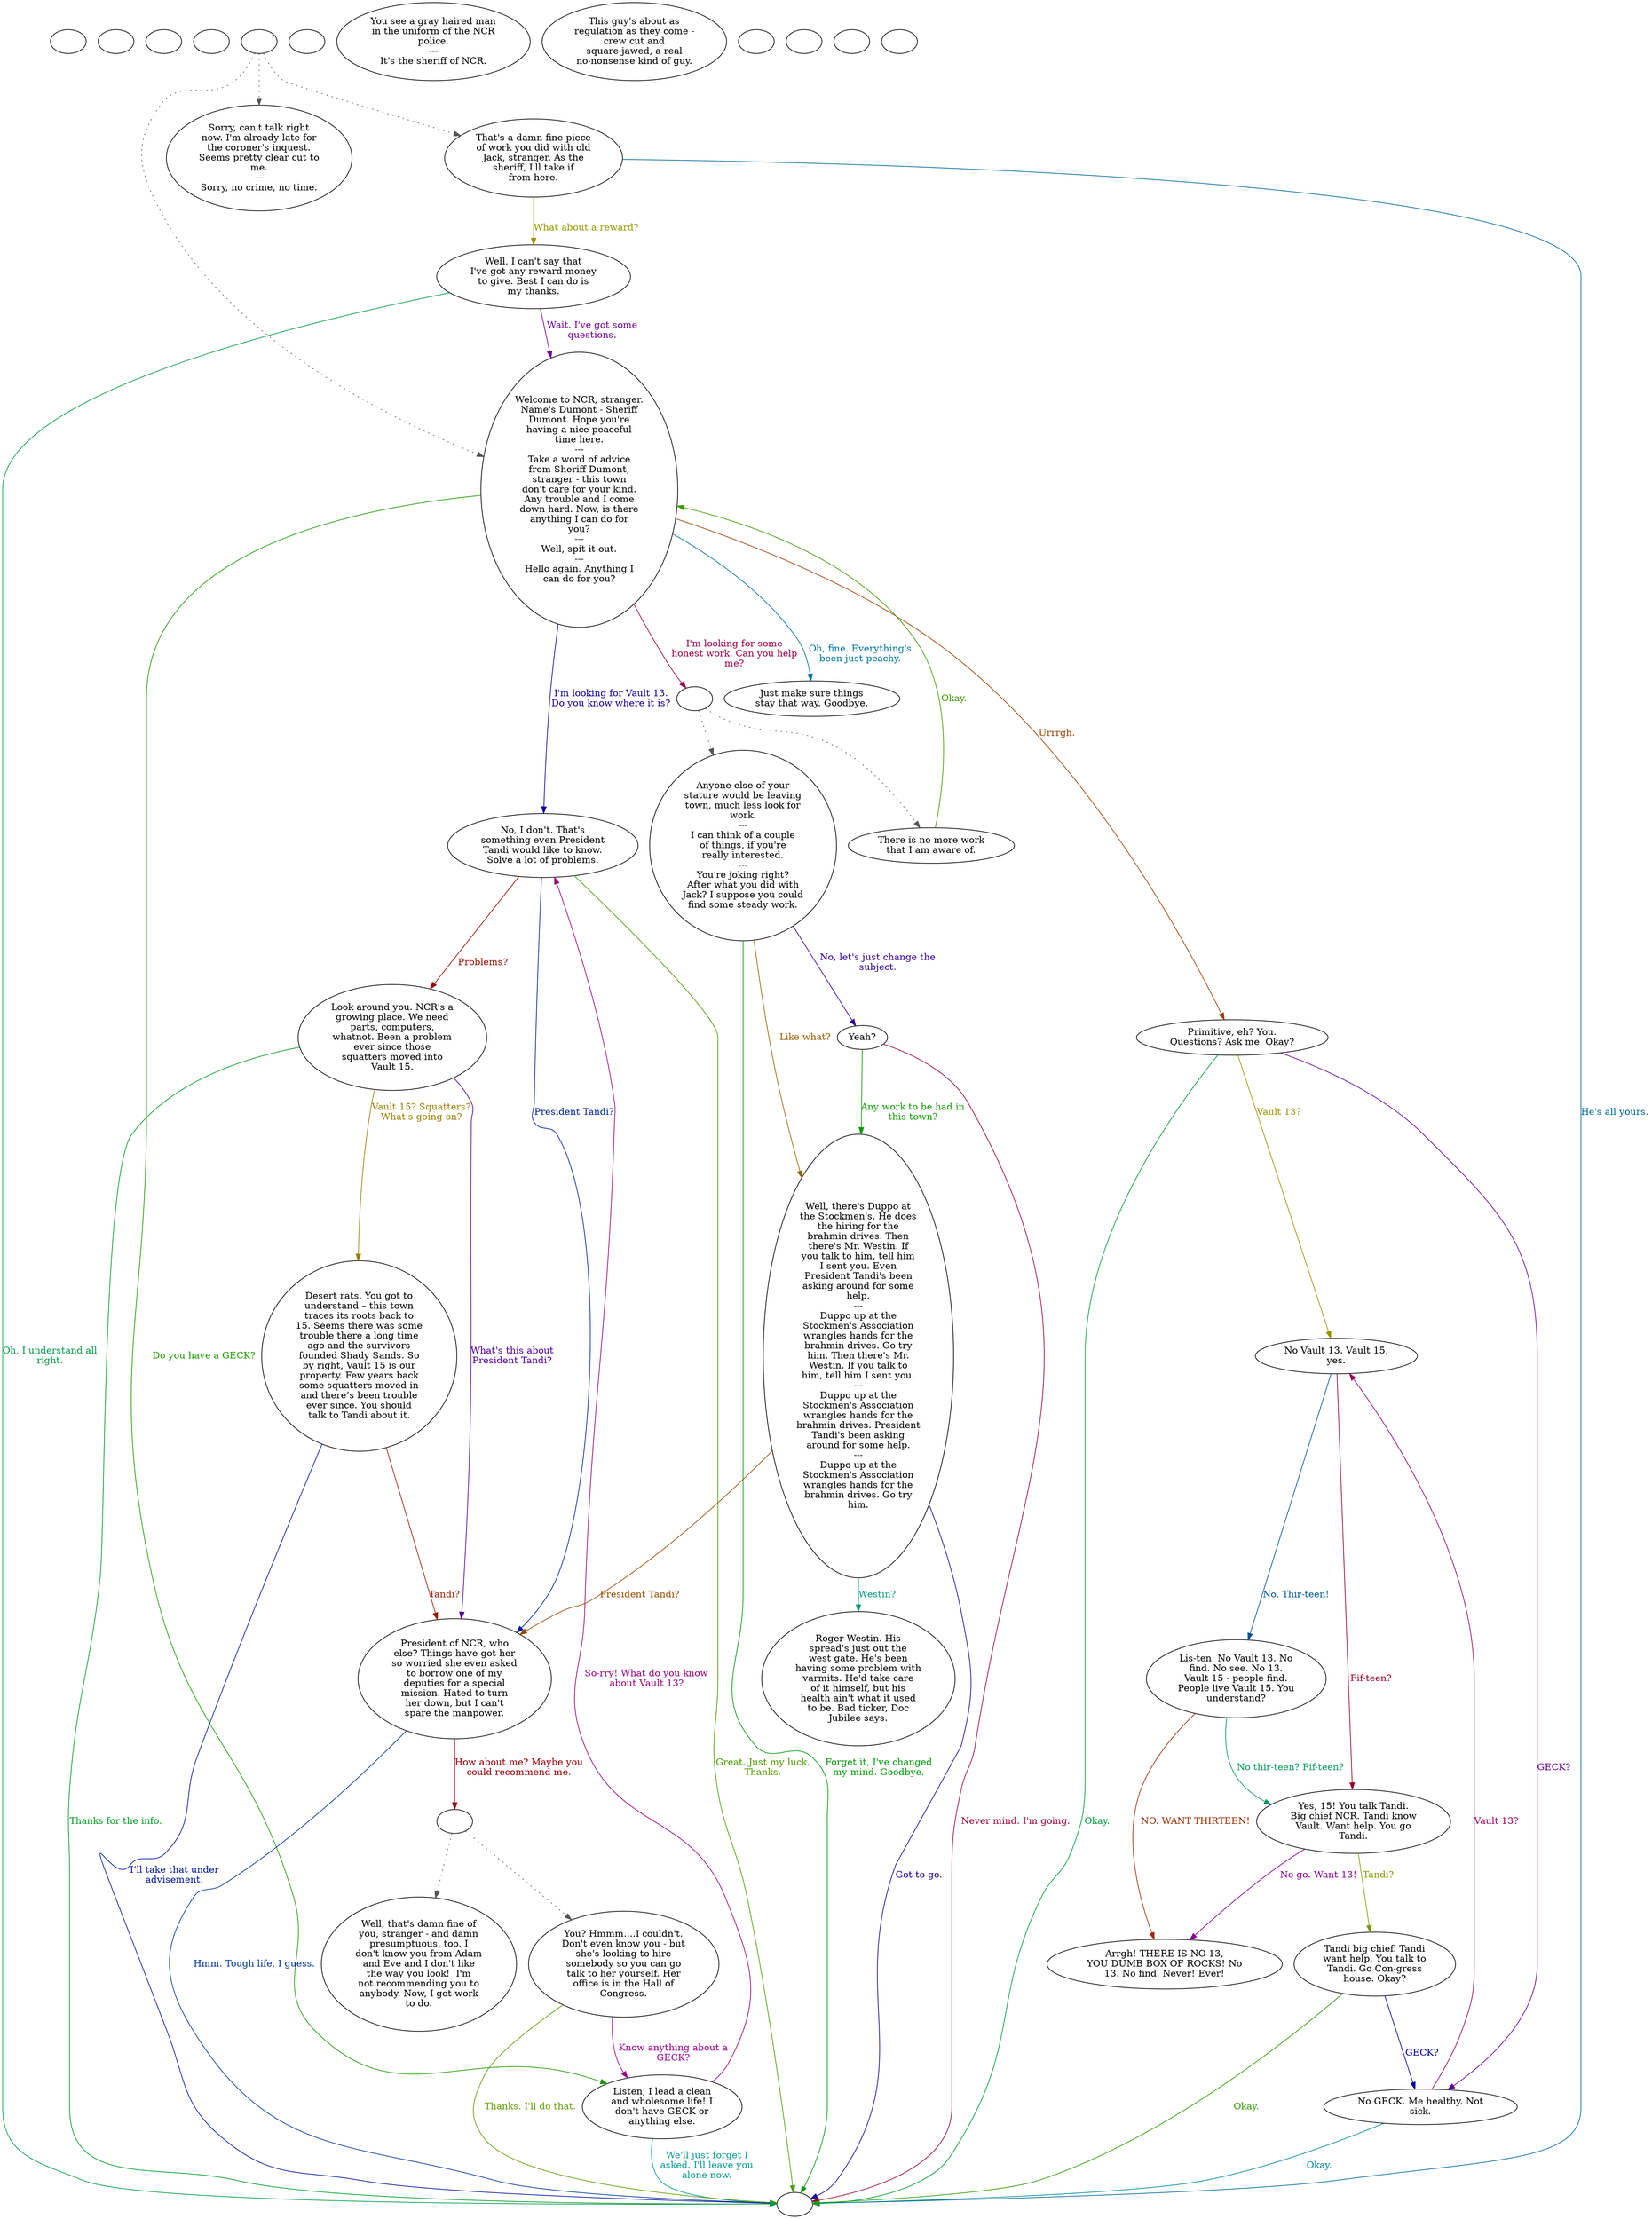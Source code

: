 digraph scsherif {
  "checkPartyMembersNearDoor" [style=filled       fillcolor="#FFFFFF"       color="#000000"]
  "checkPartyMembersNearDoor" [label=""]
  "start" [style=filled       fillcolor="#FFFFFF"       color="#000000"]
  "start" [label=""]
  "critter_p_proc" [style=filled       fillcolor="#FFFFFF"       color="#000000"]
  "critter_p_proc" [label=""]
  "pickup_p_proc" [style=filled       fillcolor="#FFFFFF"       color="#000000"]
  "pickup_p_proc" [label=""]
  "talk_p_proc" [style=filled       fillcolor="#FFFFFF"       color="#000000"]
  "talk_p_proc" -> "Node020" [style=dotted color="#555555"]
  "talk_p_proc" -> "Node022" [style=dotted color="#555555"]
  "talk_p_proc" -> "Node001" [style=dotted color="#555555"]
  "talk_p_proc" [label=""]
  "destroy_p_proc" [style=filled       fillcolor="#FFFFFF"       color="#000000"]
  "destroy_p_proc" [label=""]
  "look_at_p_proc" [style=filled       fillcolor="#FFFFFF"       color="#000000"]
  "look_at_p_proc" [label="You see a gray haired man\nin the uniform of the NCR\npolice.\n---\nIt's the sheriff of NCR."]
  "description_p_proc" [style=filled       fillcolor="#FFFFFF"       color="#000000"]
  "description_p_proc" [label="This guy's about as\nregulation as they come -\ncrew cut and\nsquare-jawed, a real\nno-nonsense kind of guy."]
  "use_skill_on_p_proc" [style=filled       fillcolor="#FFFFFF"       color="#000000"]
  "use_skill_on_p_proc" [label=""]
  "damage_p_proc" [style=filled       fillcolor="#FFFFFF"       color="#000000"]
  "damage_p_proc" [label=""]
  "map_enter_p_proc" [style=filled       fillcolor="#FFFFFF"       color="#000000"]
  "map_enter_p_proc" [label=""]
  "Node998" [style=filled       fillcolor="#FFFFFF"       color="#000000"]
  "Node998" [label=""]
  "Node999" [style=filled       fillcolor="#FFFFFF"       color="#000000"]
  "Node999" [label=""]
  "Node001" [style=filled       fillcolor="#FFFFFF"       color="#000000"]
  "Node001" [label="Welcome to NCR, stranger.\nName's Dumont - Sheriff\nDumont. Hope you're\nhaving a nice peaceful\ntime here.\n---\nTake a word of advice\nfrom Sheriff Dumont,\nstranger - this town\ndon't care for your kind.\nAny trouble and I come\ndown hard. Now, is there\nanything I can do for\nyou?\n---\nWell, spit it out.\n---\nHello again. Anything I\ncan do for you?"]
  "Node001" -> "Node002" [label="Urrrgh." color="#993F00" fontcolor="#993F00"]
  "Node001" -> "Node003" [label="I'm looking for Vault 13.\nDo you know where it is?" color="#130099" fontcolor="#130099"]
  "Node001" -> "Node004" [label="Do you have a GECK?" color="#1A9900" fontcolor="#1A9900"]
  "Node001" -> "Node524" [label="I'm looking for some\nhonest work. Can you help\nme?" color="#990047" fontcolor="#990047"]
  "Node001" -> "Node019" [label="Oh, fine. Everything's\nbeen just peachy." color="#007399" fontcolor="#007399"]
  "Node002" [style=filled       fillcolor="#FFFFFF"       color="#000000"]
  "Node002" [label="Primitive, eh? You.\nQuestions? Ask me. Okay?"]
  "Node002" -> "Node006" [label="Vault 13?" color="#999200" fontcolor="#999200"]
  "Node002" -> "Node011" [label="GECK?" color="#660099" fontcolor="#660099"]
  "Node002" -> "Node999" [label="Okay." color="#009939" fontcolor="#009939"]
  "Node003" [style=filled       fillcolor="#FFFFFF"       color="#000000"]
  "Node003" [label="No, I don't. That's\nsomething even President\nTandi would like to know.\nSolve a lot of problems."]
  "Node003" -> "Node012" [label="Problems?" color="#990C00" fontcolor="#990C00"]
  "Node003" -> "Node013" [label="President Tandi?" color="#002099" fontcolor="#002099"]
  "Node003" -> "Node999" [label="Great. Just my luck.\nThanks." color="#4D9900" fontcolor="#4D9900"]
  "Node004" [style=filled       fillcolor="#FFFFFF"       color="#000000"]
  "Node004" [label="Listen, I lead a clean\nand wholesome life! I\ndon't have GECK or\nanything else."]
  "Node004" -> "Node003" [label="So-rry! What do you know\nabout Vault 13?" color="#99007A" fontcolor="#99007A"]
  "Node004" -> "Node999" [label="We'll just forget I\nasked. I'll leave you\nalone now." color="#00998C" fontcolor="#00998C"]
  "Node005" [style=filled       fillcolor="#FFFFFF"       color="#000000"]
  "Node005" [label="Anyone else of your\nstature would be leaving\ntown, much less look for\nwork.\n---\nI can think of a couple\nof things, if you're\nreally interested.\n---\nYou're joking right?\nAfter what you did with\nJack? I suppose you could\nfind some steady work."]
  "Node005" -> "Node016" [label="Like what?" color="#995F00" fontcolor="#995F00"]
  "Node005" -> "Node018" [label="No, let's just change the\nsubject." color="#320099" fontcolor="#320099"]
  "Node005" -> "Node999" [label="Forget it, I've changed\nmy mind. Goodbye." color="#009906" fontcolor="#009906"]
  "Node006" [style=filled       fillcolor="#FFFFFF"       color="#000000"]
  "Node006" [label="No Vault 13. Vault 15,\nyes."]
  "Node006" -> "Node007" [label="Fif-teen?" color="#990027" fontcolor="#990027"]
  "Node006" -> "Node008" [label="No. Thir-teen!" color="#005499" fontcolor="#005499"]
  "Node007" [style=filled       fillcolor="#FFFFFF"       color="#000000"]
  "Node007" [label="Yes, 15! You talk Tandi.\nBig chief NCR. Tandi know\nVault. Want help. You go\nTandi."]
  "Node007" -> "Node010" [label="Tandi?" color="#809900" fontcolor="#809900"]
  "Node007" -> "Node009" [label="No go. Want 13!" color="#850099" fontcolor="#850099"]
  "Node008" [style=filled       fillcolor="#FFFFFF"       color="#000000"]
  "Node008" [label="Lis-ten. No Vault 13. No\nfind. No see. No 13.\nVault 15 - people find.\nPeople live Vault 15. You\nunderstand?"]
  "Node008" -> "Node007" [label="No thir-teen? Fif-teen?" color="#009959" fontcolor="#009959"]
  "Node008" -> "Node009" [label="NO. WANT THIRTEEN!" color="#992C00" fontcolor="#992C00"]
  "Node009" [style=filled       fillcolor="#FFFFFF"       color="#000000"]
  "Node009" [label="Arrgh! THERE IS NO 13,\nYOU DUMB BOX OF ROCKS! No\n13. No find. Never! Ever!"]
  "Node010" [style=filled       fillcolor="#FFFFFF"       color="#000000"]
  "Node010" [label="Tandi big chief. Tandi\nwant help. You talk to\nTandi. Go Con-gress\nhouse. Okay?"]
  "Node010" -> "Node011" [label="GECK?" color="#000199" fontcolor="#000199"]
  "Node010" -> "Node999" [label="Okay." color="#2D9900" fontcolor="#2D9900"]
  "Node011" [style=filled       fillcolor="#FFFFFF"       color="#000000"]
  "Node011" [label="No GECK. Me healthy. Not\nsick."]
  "Node011" -> "Node006" [label="Vault 13?" color="#99005A" fontcolor="#99005A"]
  "Node011" -> "Node999" [label="Okay." color="#008799" fontcolor="#008799"]
  "Node012" [style=filled       fillcolor="#FFFFFF"       color="#000000"]
  "Node012" [label="Look around you. NCR's a\ngrowing place. We need\nparts, computers,\nwhatnot. Been a problem\never since those\nsquatters moved into\nVault 15."]
  "Node012" -> "Node023" [label="Vault 15? Squatters?\nWhat's going on?" color="#997F00" fontcolor="#997F00"]
  "Node012" -> "Node013" [label="What's this about\nPresident Tandi?" color="#520099" fontcolor="#520099"]
  "Node012" -> "Node999" [label="Thanks for the info." color="#009925" fontcolor="#009925"]
  "Node013" [style=filled       fillcolor="#FFFFFF"       color="#000000"]
  "Node013" [label="President of NCR, who\nelse? Things have got her\nso worried she even asked\nto borrow one of my\ndeputies for a special\nmission. Hated to turn\nher down, but I can't\nspare the manpower."]
  "Node013" -> "Node1415a" [label="How about me? Maybe you\ncould recommend me." color="#990007" fontcolor="#990007"]
  "Node013" -> "Node999" [label="Hmm. Tough life, I guess." color="#003499" fontcolor="#003499"]
  "Node014" [style=filled       fillcolor="#FFFFFF"       color="#000000"]
  "Node014" [label="You? Hmmm....I couldn't.\nDon't even know you - but\nshe's looking to hire\nsomebody so you can go\ntalk to her yourself. Her\noffice is in the Hall of\nCongress."]
  "Node014" -> "Node999" [label="Thanks. I'll do that." color="#619900" fontcolor="#619900"]
  "Node014" -> "Node004" [label="Know anything about a\nGECK?" color="#99008D" fontcolor="#99008D"]
  "Node015" [style=filled       fillcolor="#FFFFFF"       color="#000000"]
  "Node015" [label="Well, that's damn fine of\nyou, stranger - and damn\npresumptuous, too. I\ndon't know you from Adam\nand Eve and I don't like\nthe way you look!  I'm\nnot recommending you to\nanybody. Now, I got work\nto do."]
  "Node016" [style=filled       fillcolor="#FFFFFF"       color="#000000"]
  "Node016" [label="Well, there's Duppo at\nthe Stockmen's. He does\nthe hiring for the\nbrahmin drives. Then\nthere's Mr. Westin. If\nyou talk to him, tell him\nI sent you. Even\nPresident Tandi's been\nasking around for some\nhelp.\n---\nDuppo up at the\nStockmen's Association\nwrangles hands for the\nbrahmin drives. Go try\nhim. Then there's Mr.\nWestin. If you talk to\nhim, tell him I sent you.\n---\nDuppo up at the\nStockmen's Association\nwrangles hands for the\nbrahmin drives. President\nTandi's been asking\naround for some help.\n---\nDuppo up at the\nStockmen's Association\nwrangles hands for the\nbrahmin drives. Go try\nhim."]
  "Node016" -> "Node017" [label="Westin?" color="#009978" fontcolor="#009978"]
  "Node016" -> "Node013" [label="President Tandi?" color="#994B00" fontcolor="#994B00"]
  "Node016" -> "Node999" [label="Got to go." color="#1F0099" fontcolor="#1F0099"]
  "Node017" [style=filled       fillcolor="#FFFFFF"       color="#000000"]
  "Node017" [label="Roger Westin. His\nspread's just out the\nwest gate. He's been\nhaving some problem with\nvarmits. He'd take care\nof it himself, but his\nhealth ain't what it used\nto be. Bad ticker, Doc\nJubilee says."]
  "Node018" [style=filled       fillcolor="#FFFFFF"       color="#000000"]
  "Node018" [label="Yeah?"]
  "Node018" -> "Node016" [label="Any work to be had in\nthis town?" color="#0E9900" fontcolor="#0E9900"]
  "Node018" -> "Node999" [label="Never mind. I'm going." color="#99003A" fontcolor="#99003A"]
  "Node019" [style=filled       fillcolor="#FFFFFF"       color="#000000"]
  "Node019" [label="Just make sure things\nstay that way. Goodbye."]
  "Node020" [style=filled       fillcolor="#FFFFFF"       color="#000000"]
  "Node020" [label="That's a damn fine piece\nof work you did with old\nJack, stranger. As the\nsheriff, I'll take if\nfrom here."]
  "Node020" -> "Node999" [label="He's all yours." color="#006799" fontcolor="#006799"]
  "Node020" -> "Node021" [label="What about a reward?" color="#949900" fontcolor="#949900"]
  "Node021" [style=filled       fillcolor="#FFFFFF"       color="#000000"]
  "Node021" [label="Well, I can't say that\nI've got any reward money\nto give. Best I can do is\nmy thanks."]
  "Node021" -> "Node001" [label="Wait. I've got some\nquestions." color="#720099" fontcolor="#720099"]
  "Node021" -> "Node999" [label="Oh, I understand all\nright." color="#009945" fontcolor="#009945"]
  "Node022" [style=filled       fillcolor="#FFFFFF"       color="#000000"]
  "Node022" [label="Sorry, can't talk right\nnow. I'm already late for\nthe coroner's inquest.\nSeems pretty clear cut to\nme.\n---\nSorry, no crime, no time."]
  "Node023" [style=filled       fillcolor="#FFFFFF"       color="#000000"]
  "Node023" [label="Desert rats. You got to\nunderstand – this town\ntraces its roots back to\n15. Seems there was some\ntrouble there a long time\nago and the survivors\nfounded Shady Sands. So\nby right, Vault 15 is our\nproperty. Few years back\nsome squatters moved in\nand there’s been trouble\never since. You should\ntalk to Tandi about it."]
  "Node023" -> "Node013" [label="Tandi?" color="#991800" fontcolor="#991800"]
  "Node023" -> "Node999" [label="I’ll take that under\nadvisement." color="#001499" fontcolor="#001499"]
  "Node024" [style=filled       fillcolor="#FFFFFF"       color="#000000"]
  "Node024" [label="There is no more work\nthat I am aware of."]
  "Node024" -> "Node001" [label="Okay." color="#419900" fontcolor="#419900"]
  "Node524" [style=filled       fillcolor="#FFFFFF"       color="#000000"]
  "Node524" -> "Node024" [style=dotted color="#555555"]
  "Node524" -> "Node005" [style=dotted color="#555555"]
  "Node524" [label=""]
  "Node1415a" [style=filled       fillcolor="#FFFFFF"       color="#000000"]
  "Node1415a" -> "Node014" [style=dotted color="#555555"]
  "Node1415a" -> "Node015" [style=dotted color="#555555"]
  "Node1415a" [label=""]
}
